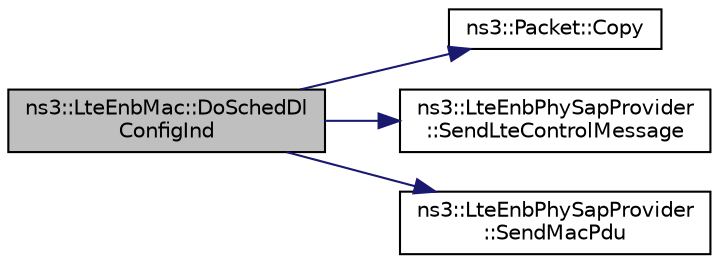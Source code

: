 digraph "ns3::LteEnbMac::DoSchedDlConfigInd"
{
 // LATEX_PDF_SIZE
  edge [fontname="Helvetica",fontsize="10",labelfontname="Helvetica",labelfontsize="10"];
  node [fontname="Helvetica",fontsize="10",shape=record];
  rankdir="LR";
  Node1 [label="ns3::LteEnbMac::DoSchedDl\lConfigInd",height=0.2,width=0.4,color="black", fillcolor="grey75", style="filled", fontcolor="black",tooltip="Sched DL Config Indication function."];
  Node1 -> Node2 [color="midnightblue",fontsize="10",style="solid",fontname="Helvetica"];
  Node2 [label="ns3::Packet::Copy",height=0.2,width=0.4,color="black", fillcolor="white", style="filled",URL="$classns3_1_1_packet.html#afb38be706cfc761bc1c0591f595fc1b7",tooltip="performs a COW copy of the packet."];
  Node1 -> Node3 [color="midnightblue",fontsize="10",style="solid",fontname="Helvetica"];
  Node3 [label="ns3::LteEnbPhySapProvider\l::SendLteControlMessage",height=0.2,width=0.4,color="black", fillcolor="white", style="filled",URL="$classns3_1_1_lte_enb_phy_sap_provider.html#a091d846bf3255f2ae15a8cea600fba0e",tooltip="Send SendLteControlMessage (PDCCH map, CQI feedbacks) using the ideal control channel."];
  Node1 -> Node4 [color="midnightblue",fontsize="10",style="solid",fontname="Helvetica"];
  Node4 [label="ns3::LteEnbPhySapProvider\l::SendMacPdu",height=0.2,width=0.4,color="black", fillcolor="white", style="filled",URL="$classns3_1_1_lte_enb_phy_sap_provider.html#ad9d8ed21001df4df23c132fd90cf402d",tooltip="Send the MAC PDU to the channel."];
}
